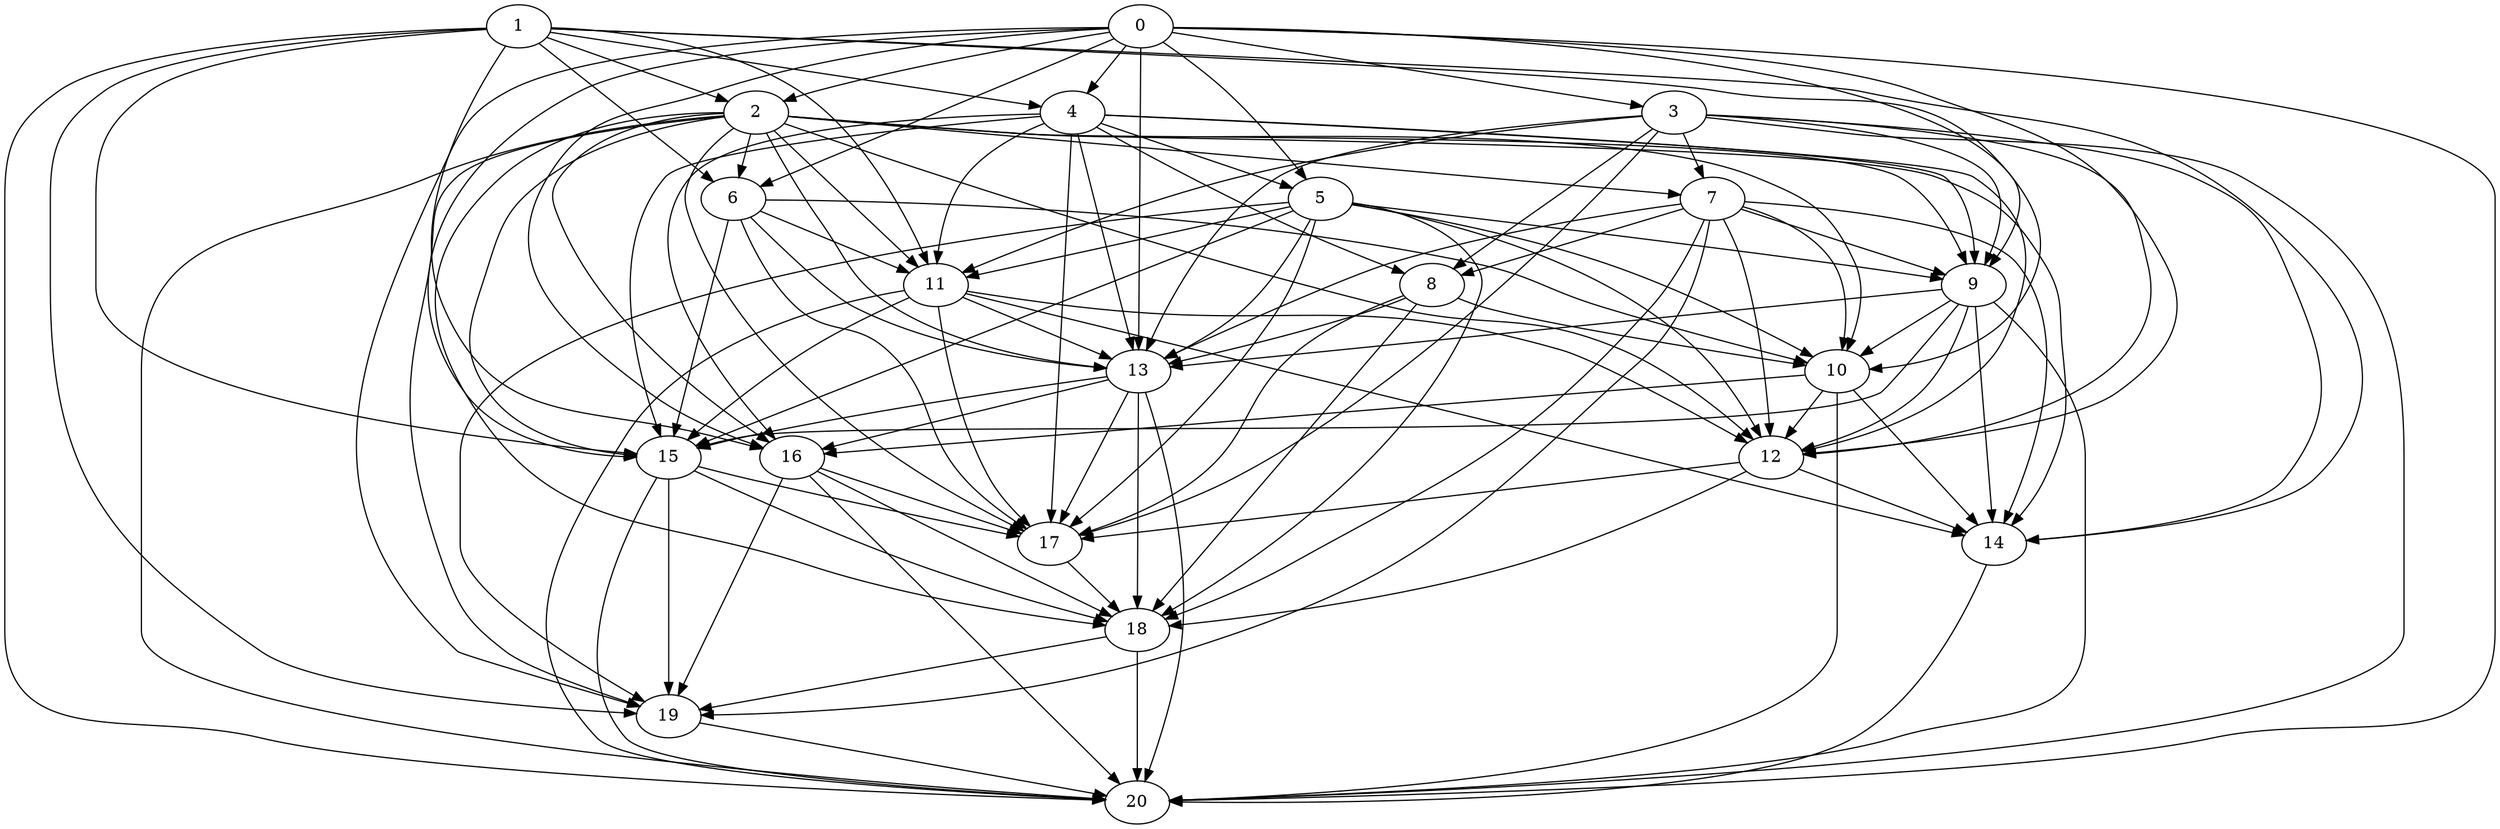 digraph "Random_Nodes_21_Density_5.57_CCR_2.02_WeightType_Random_GB_Homogeneous-16" {
1 [Weight=15];
0 [Weight=9];
4 [Weight=31];
2 [Weight=12];
3 [Weight=6];
7 [Weight=12];
5 [Weight=9];
6 [Weight=21];
8 [Weight=24];
9 [Weight=21];
11 [Weight=12];
13 [Weight=18];
10 [Weight=12];
16 [Weight=24];
15 [Weight=6];
12 [Weight=9];
17 [Weight=28];
18 [Weight=15];
19 [Weight=21];
14 [Weight=21];
20 [Weight=28];
10 -> 12 [Weight=8];
4 -> 15 [Weight=7];
1 -> 15 [Weight=5];
4 -> 13 [Weight=9];
2 -> 10 [Weight=3];
1 -> 10 [Weight=8];
16 -> 19 [Weight=3];
10 -> 14 [Weight=6];
12 -> 17 [Weight=2];
3 -> 8 [Weight=8];
2 -> 14 [Weight=7];
12 -> 18 [Weight=4];
18 -> 19 [Weight=10];
9 -> 12 [Weight=4];
17 -> 18 [Weight=4];
3 -> 14 [Weight=4];
5 -> 10 [Weight=10];
11 -> 15 [Weight=9];
0 -> 5 [Weight=9];
4 -> 16 [Weight=9];
7 -> 8 [Weight=10];
15 -> 19 [Weight=9];
6 -> 11 [Weight=5];
15 -> 20 [Weight=5];
5 -> 19 [Weight=3];
3 -> 11 [Weight=2];
2 -> 15 [Weight=5];
6 -> 10 [Weight=9];
0 -> 4 [Weight=7];
3 -> 12 [Weight=7];
18 -> 20 [Weight=8];
9 -> 20 [Weight=6];
2 -> 16 [Weight=5];
0 -> 16 [Weight=10];
14 -> 20 [Weight=5];
3 -> 17 [Weight=2];
10 -> 16 [Weight=9];
16 -> 18 [Weight=7];
0 -> 6 [Weight=10];
0 -> 2 [Weight=3];
4 -> 11 [Weight=4];
2 -> 13 [Weight=6];
2 -> 7 [Weight=2];
16 -> 20 [Weight=6];
13 -> 17 [Weight=3];
8 -> 10 [Weight=10];
9 -> 14 [Weight=9];
1 -> 19 [Weight=7];
0 -> 15 [Weight=7];
8 -> 17 [Weight=9];
11 -> 12 [Weight=5];
13 -> 15 [Weight=7];
11 -> 20 [Weight=10];
0 -> 3 [Weight=5];
13 -> 16 [Weight=6];
6 -> 17 [Weight=6];
1 -> 16 [Weight=8];
1 -> 11 [Weight=4];
16 -> 17 [Weight=2];
3 -> 7 [Weight=2];
13 -> 18 [Weight=4];
12 -> 14 [Weight=10];
8 -> 18 [Weight=8];
7 -> 10 [Weight=9];
11 -> 13 [Weight=2];
5 -> 15 [Weight=3];
6 -> 15 [Weight=10];
4 -> 9 [Weight=9];
15 -> 17 [Weight=7];
5 -> 11 [Weight=7];
5 -> 17 [Weight=10];
11 -> 14 [Weight=6];
9 -> 13 [Weight=10];
1 -> 14 [Weight=2];
2 -> 12 [Weight=5];
8 -> 13 [Weight=10];
1 -> 2 [Weight=10];
1 -> 4 [Weight=5];
15 -> 18 [Weight=2];
1 -> 20 [Weight=4];
5 -> 13 [Weight=4];
0 -> 12 [Weight=10];
2 -> 20 [Weight=8];
3 -> 20 [Weight=7];
4 -> 5 [Weight=8];
6 -> 13 [Weight=5];
0 -> 19 [Weight=6];
7 -> 19 [Weight=9];
10 -> 20 [Weight=2];
7 -> 14 [Weight=4];
4 -> 17 [Weight=2];
0 -> 9 [Weight=6];
4 -> 8 [Weight=9];
7 -> 9 [Weight=4];
2 -> 17 [Weight=4];
7 -> 18 [Weight=7];
2 -> 6 [Weight=2];
2 -> 9 [Weight=3];
4 -> 12 [Weight=2];
2 -> 18 [Weight=9];
2 -> 19 [Weight=7];
2 -> 11 [Weight=4];
3 -> 9 [Weight=5];
1 -> 6 [Weight=6];
5 -> 9 [Weight=2];
5 -> 18 [Weight=6];
3 -> 13 [Weight=4];
5 -> 12 [Weight=7];
9 -> 15 [Weight=9];
19 -> 20 [Weight=10];
9 -> 10 [Weight=5];
13 -> 20 [Weight=5];
7 -> 12 [Weight=9];
0 -> 13 [Weight=7];
11 -> 17 [Weight=2];
7 -> 13 [Weight=5];
0 -> 20 [Weight=4];
}
